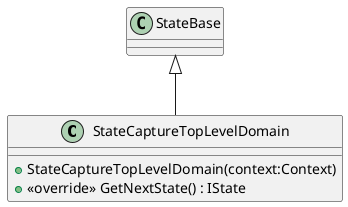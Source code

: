 @startuml
class StateCaptureTopLevelDomain {
    + StateCaptureTopLevelDomain(context:Context)
    + <<override>> GetNextState() : IState
}
StateBase <|-- StateCaptureTopLevelDomain
@enduml
